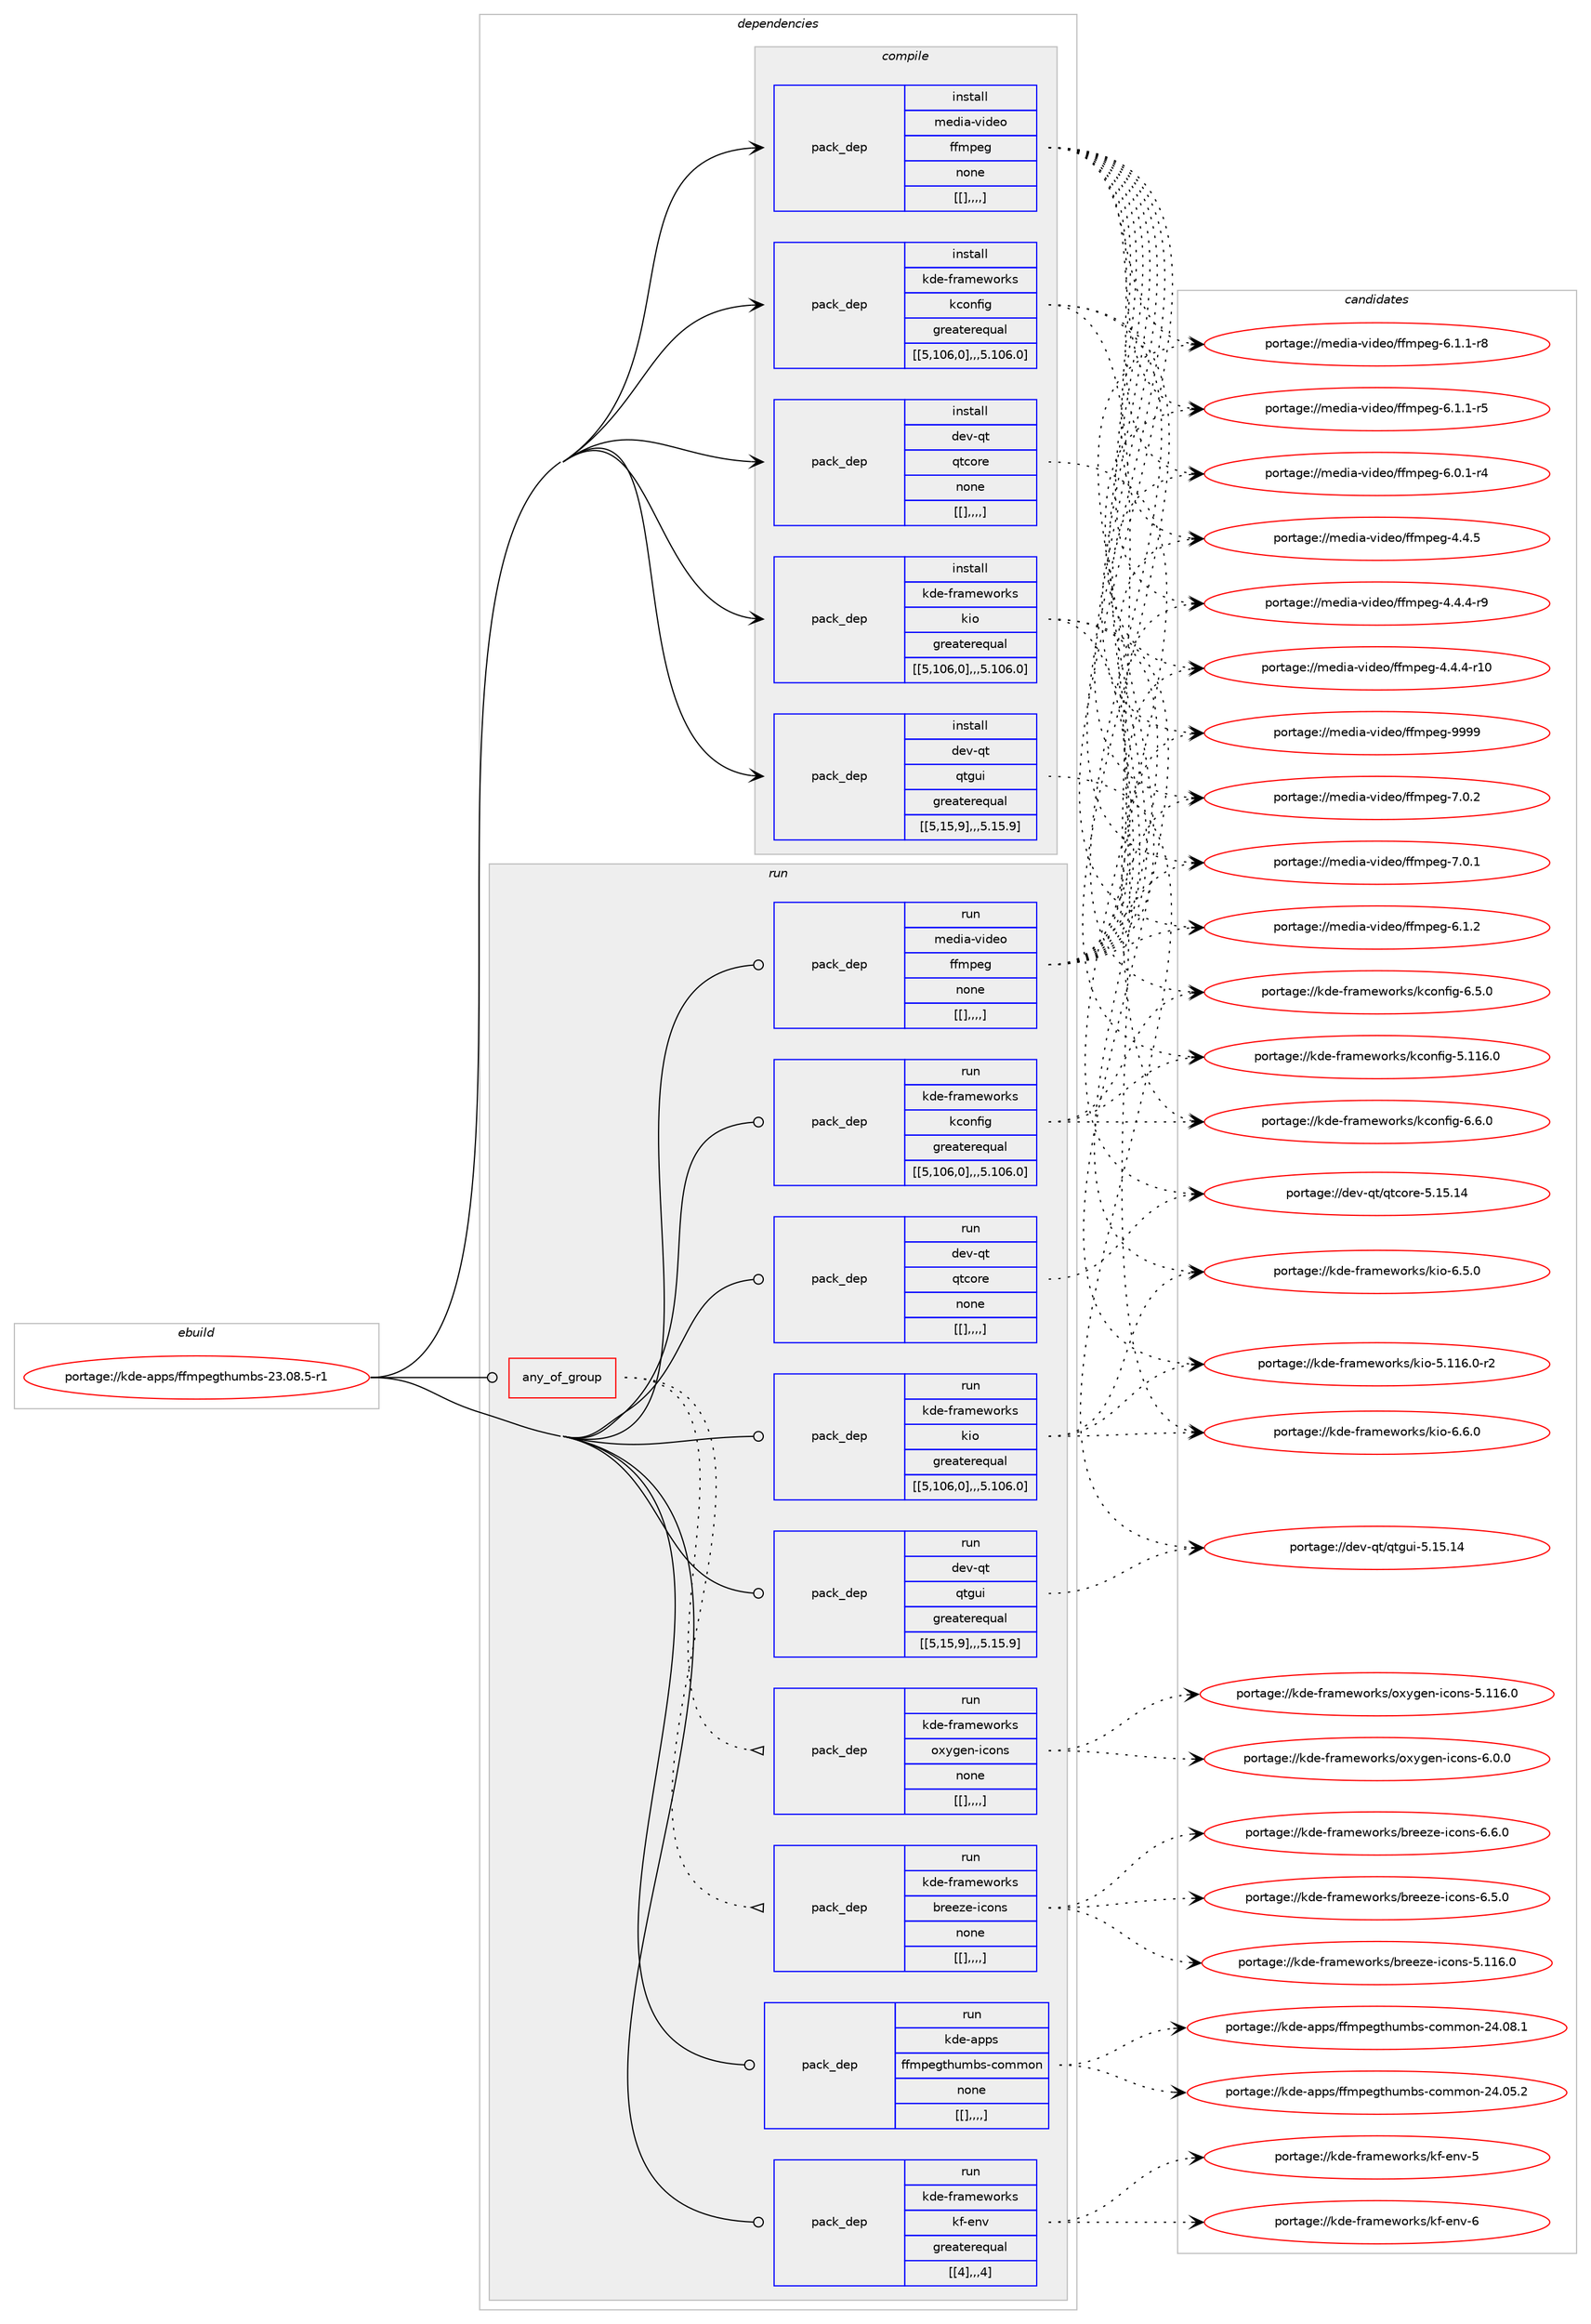 digraph prolog {

# *************
# Graph options
# *************

newrank=true;
concentrate=true;
compound=true;
graph [rankdir=LR,fontname=Helvetica,fontsize=10,ranksep=1.5];#, ranksep=2.5, nodesep=0.2];
edge  [arrowhead=vee];
node  [fontname=Helvetica,fontsize=10];

# **********
# The ebuild
# **********

subgraph cluster_leftcol {
color=gray;
label=<<i>ebuild</i>>;
id [label="portage://kde-apps/ffmpegthumbs-23.08.5-r1", color=red, width=4, href="../kde-apps/ffmpegthumbs-23.08.5-r1.svg"];
}

# ****************
# The dependencies
# ****************

subgraph cluster_midcol {
color=gray;
label=<<i>dependencies</i>>;
subgraph cluster_compile {
fillcolor="#eeeeee";
style=filled;
label=<<i>compile</i>>;
subgraph pack182329 {
dependency252701 [label=<<TABLE BORDER="0" CELLBORDER="1" CELLSPACING="0" CELLPADDING="4" WIDTH="220"><TR><TD ROWSPAN="6" CELLPADDING="30">pack_dep</TD></TR><TR><TD WIDTH="110">install</TD></TR><TR><TD>dev-qt</TD></TR><TR><TD>qtcore</TD></TR><TR><TD>none</TD></TR><TR><TD>[[],,,,]</TD></TR></TABLE>>, shape=none, color=blue];
}
id:e -> dependency252701:w [weight=20,style="solid",arrowhead="vee"];
subgraph pack182330 {
dependency252702 [label=<<TABLE BORDER="0" CELLBORDER="1" CELLSPACING="0" CELLPADDING="4" WIDTH="220"><TR><TD ROWSPAN="6" CELLPADDING="30">pack_dep</TD></TR><TR><TD WIDTH="110">install</TD></TR><TR><TD>dev-qt</TD></TR><TR><TD>qtgui</TD></TR><TR><TD>greaterequal</TD></TR><TR><TD>[[5,15,9],,,5.15.9]</TD></TR></TABLE>>, shape=none, color=blue];
}
id:e -> dependency252702:w [weight=20,style="solid",arrowhead="vee"];
subgraph pack182331 {
dependency252703 [label=<<TABLE BORDER="0" CELLBORDER="1" CELLSPACING="0" CELLPADDING="4" WIDTH="220"><TR><TD ROWSPAN="6" CELLPADDING="30">pack_dep</TD></TR><TR><TD WIDTH="110">install</TD></TR><TR><TD>kde-frameworks</TD></TR><TR><TD>kconfig</TD></TR><TR><TD>greaterequal</TD></TR><TR><TD>[[5,106,0],,,5.106.0]</TD></TR></TABLE>>, shape=none, color=blue];
}
id:e -> dependency252703:w [weight=20,style="solid",arrowhead="vee"];
subgraph pack182332 {
dependency252704 [label=<<TABLE BORDER="0" CELLBORDER="1" CELLSPACING="0" CELLPADDING="4" WIDTH="220"><TR><TD ROWSPAN="6" CELLPADDING="30">pack_dep</TD></TR><TR><TD WIDTH="110">install</TD></TR><TR><TD>kde-frameworks</TD></TR><TR><TD>kio</TD></TR><TR><TD>greaterequal</TD></TR><TR><TD>[[5,106,0],,,5.106.0]</TD></TR></TABLE>>, shape=none, color=blue];
}
id:e -> dependency252704:w [weight=20,style="solid",arrowhead="vee"];
subgraph pack182333 {
dependency252705 [label=<<TABLE BORDER="0" CELLBORDER="1" CELLSPACING="0" CELLPADDING="4" WIDTH="220"><TR><TD ROWSPAN="6" CELLPADDING="30">pack_dep</TD></TR><TR><TD WIDTH="110">install</TD></TR><TR><TD>media-video</TD></TR><TR><TD>ffmpeg</TD></TR><TR><TD>none</TD></TR><TR><TD>[[],,,,]</TD></TR></TABLE>>, shape=none, color=blue];
}
id:e -> dependency252705:w [weight=20,style="solid",arrowhead="vee"];
}
subgraph cluster_compileandrun {
fillcolor="#eeeeee";
style=filled;
label=<<i>compile and run</i>>;
}
subgraph cluster_run {
fillcolor="#eeeeee";
style=filled;
label=<<i>run</i>>;
subgraph any1495 {
dependency252706 [label=<<TABLE BORDER="0" CELLBORDER="1" CELLSPACING="0" CELLPADDING="4"><TR><TD CELLPADDING="10">any_of_group</TD></TR></TABLE>>, shape=none, color=red];subgraph pack182334 {
dependency252707 [label=<<TABLE BORDER="0" CELLBORDER="1" CELLSPACING="0" CELLPADDING="4" WIDTH="220"><TR><TD ROWSPAN="6" CELLPADDING="30">pack_dep</TD></TR><TR><TD WIDTH="110">run</TD></TR><TR><TD>kde-frameworks</TD></TR><TR><TD>breeze-icons</TD></TR><TR><TD>none</TD></TR><TR><TD>[[],,,,]</TD></TR></TABLE>>, shape=none, color=blue];
}
dependency252706:e -> dependency252707:w [weight=20,style="dotted",arrowhead="oinv"];
subgraph pack182335 {
dependency252708 [label=<<TABLE BORDER="0" CELLBORDER="1" CELLSPACING="0" CELLPADDING="4" WIDTH="220"><TR><TD ROWSPAN="6" CELLPADDING="30">pack_dep</TD></TR><TR><TD WIDTH="110">run</TD></TR><TR><TD>kde-frameworks</TD></TR><TR><TD>oxygen-icons</TD></TR><TR><TD>none</TD></TR><TR><TD>[[],,,,]</TD></TR></TABLE>>, shape=none, color=blue];
}
dependency252706:e -> dependency252708:w [weight=20,style="dotted",arrowhead="oinv"];
}
id:e -> dependency252706:w [weight=20,style="solid",arrowhead="odot"];
subgraph pack182336 {
dependency252709 [label=<<TABLE BORDER="0" CELLBORDER="1" CELLSPACING="0" CELLPADDING="4" WIDTH="220"><TR><TD ROWSPAN="6" CELLPADDING="30">pack_dep</TD></TR><TR><TD WIDTH="110">run</TD></TR><TR><TD>dev-qt</TD></TR><TR><TD>qtcore</TD></TR><TR><TD>none</TD></TR><TR><TD>[[],,,,]</TD></TR></TABLE>>, shape=none, color=blue];
}
id:e -> dependency252709:w [weight=20,style="solid",arrowhead="odot"];
subgraph pack182337 {
dependency252710 [label=<<TABLE BORDER="0" CELLBORDER="1" CELLSPACING="0" CELLPADDING="4" WIDTH="220"><TR><TD ROWSPAN="6" CELLPADDING="30">pack_dep</TD></TR><TR><TD WIDTH="110">run</TD></TR><TR><TD>dev-qt</TD></TR><TR><TD>qtgui</TD></TR><TR><TD>greaterequal</TD></TR><TR><TD>[[5,15,9],,,5.15.9]</TD></TR></TABLE>>, shape=none, color=blue];
}
id:e -> dependency252710:w [weight=20,style="solid",arrowhead="odot"];
subgraph pack182338 {
dependency252711 [label=<<TABLE BORDER="0" CELLBORDER="1" CELLSPACING="0" CELLPADDING="4" WIDTH="220"><TR><TD ROWSPAN="6" CELLPADDING="30">pack_dep</TD></TR><TR><TD WIDTH="110">run</TD></TR><TR><TD>kde-apps</TD></TR><TR><TD>ffmpegthumbs-common</TD></TR><TR><TD>none</TD></TR><TR><TD>[[],,,,]</TD></TR></TABLE>>, shape=none, color=blue];
}
id:e -> dependency252711:w [weight=20,style="solid",arrowhead="odot"];
subgraph pack182339 {
dependency252712 [label=<<TABLE BORDER="0" CELLBORDER="1" CELLSPACING="0" CELLPADDING="4" WIDTH="220"><TR><TD ROWSPAN="6" CELLPADDING="30">pack_dep</TD></TR><TR><TD WIDTH="110">run</TD></TR><TR><TD>kde-frameworks</TD></TR><TR><TD>kconfig</TD></TR><TR><TD>greaterequal</TD></TR><TR><TD>[[5,106,0],,,5.106.0]</TD></TR></TABLE>>, shape=none, color=blue];
}
id:e -> dependency252712:w [weight=20,style="solid",arrowhead="odot"];
subgraph pack182340 {
dependency252713 [label=<<TABLE BORDER="0" CELLBORDER="1" CELLSPACING="0" CELLPADDING="4" WIDTH="220"><TR><TD ROWSPAN="6" CELLPADDING="30">pack_dep</TD></TR><TR><TD WIDTH="110">run</TD></TR><TR><TD>kde-frameworks</TD></TR><TR><TD>kf-env</TD></TR><TR><TD>greaterequal</TD></TR><TR><TD>[[4],,,4]</TD></TR></TABLE>>, shape=none, color=blue];
}
id:e -> dependency252713:w [weight=20,style="solid",arrowhead="odot"];
subgraph pack182341 {
dependency252714 [label=<<TABLE BORDER="0" CELLBORDER="1" CELLSPACING="0" CELLPADDING="4" WIDTH="220"><TR><TD ROWSPAN="6" CELLPADDING="30">pack_dep</TD></TR><TR><TD WIDTH="110">run</TD></TR><TR><TD>kde-frameworks</TD></TR><TR><TD>kio</TD></TR><TR><TD>greaterequal</TD></TR><TR><TD>[[5,106,0],,,5.106.0]</TD></TR></TABLE>>, shape=none, color=blue];
}
id:e -> dependency252714:w [weight=20,style="solid",arrowhead="odot"];
subgraph pack182342 {
dependency252715 [label=<<TABLE BORDER="0" CELLBORDER="1" CELLSPACING="0" CELLPADDING="4" WIDTH="220"><TR><TD ROWSPAN="6" CELLPADDING="30">pack_dep</TD></TR><TR><TD WIDTH="110">run</TD></TR><TR><TD>media-video</TD></TR><TR><TD>ffmpeg</TD></TR><TR><TD>none</TD></TR><TR><TD>[[],,,,]</TD></TR></TABLE>>, shape=none, color=blue];
}
id:e -> dependency252715:w [weight=20,style="solid",arrowhead="odot"];
}
}

# **************
# The candidates
# **************

subgraph cluster_choices {
rank=same;
color=gray;
label=<<i>candidates</i>>;

subgraph choice182329 {
color=black;
nodesep=1;
choice1001011184511311647113116991111141014553464953464952 [label="portage://dev-qt/qtcore-5.15.14", color=red, width=4,href="../dev-qt/qtcore-5.15.14.svg"];
dependency252701:e -> choice1001011184511311647113116991111141014553464953464952:w [style=dotted,weight="100"];
}
subgraph choice182330 {
color=black;
nodesep=1;
choice10010111845113116471131161031171054553464953464952 [label="portage://dev-qt/qtgui-5.15.14", color=red, width=4,href="../dev-qt/qtgui-5.15.14.svg"];
dependency252702:e -> choice10010111845113116471131161031171054553464953464952:w [style=dotted,weight="100"];
}
subgraph choice182331 {
color=black;
nodesep=1;
choice10710010145102114971091011191111141071154710799111110102105103455446544648 [label="portage://kde-frameworks/kconfig-6.6.0", color=red, width=4,href="../kde-frameworks/kconfig-6.6.0.svg"];
choice10710010145102114971091011191111141071154710799111110102105103455446534648 [label="portage://kde-frameworks/kconfig-6.5.0", color=red, width=4,href="../kde-frameworks/kconfig-6.5.0.svg"];
choice107100101451021149710910111911111410711547107991111101021051034553464949544648 [label="portage://kde-frameworks/kconfig-5.116.0", color=red, width=4,href="../kde-frameworks/kconfig-5.116.0.svg"];
dependency252703:e -> choice10710010145102114971091011191111141071154710799111110102105103455446544648:w [style=dotted,weight="100"];
dependency252703:e -> choice10710010145102114971091011191111141071154710799111110102105103455446534648:w [style=dotted,weight="100"];
dependency252703:e -> choice107100101451021149710910111911111410711547107991111101021051034553464949544648:w [style=dotted,weight="100"];
}
subgraph choice182332 {
color=black;
nodesep=1;
choice107100101451021149710910111911111410711547107105111455446544648 [label="portage://kde-frameworks/kio-6.6.0", color=red, width=4,href="../kde-frameworks/kio-6.6.0.svg"];
choice107100101451021149710910111911111410711547107105111455446534648 [label="portage://kde-frameworks/kio-6.5.0", color=red, width=4,href="../kde-frameworks/kio-6.5.0.svg"];
choice10710010145102114971091011191111141071154710710511145534649495446484511450 [label="portage://kde-frameworks/kio-5.116.0-r2", color=red, width=4,href="../kde-frameworks/kio-5.116.0-r2.svg"];
dependency252704:e -> choice107100101451021149710910111911111410711547107105111455446544648:w [style=dotted,weight="100"];
dependency252704:e -> choice107100101451021149710910111911111410711547107105111455446534648:w [style=dotted,weight="100"];
dependency252704:e -> choice10710010145102114971091011191111141071154710710511145534649495446484511450:w [style=dotted,weight="100"];
}
subgraph choice182333 {
color=black;
nodesep=1;
choice1091011001059745118105100101111471021021091121011034557575757 [label="portage://media-video/ffmpeg-9999", color=red, width=4,href="../media-video/ffmpeg-9999.svg"];
choice109101100105974511810510010111147102102109112101103455546484650 [label="portage://media-video/ffmpeg-7.0.2", color=red, width=4,href="../media-video/ffmpeg-7.0.2.svg"];
choice109101100105974511810510010111147102102109112101103455546484649 [label="portage://media-video/ffmpeg-7.0.1", color=red, width=4,href="../media-video/ffmpeg-7.0.1.svg"];
choice109101100105974511810510010111147102102109112101103455446494650 [label="portage://media-video/ffmpeg-6.1.2", color=red, width=4,href="../media-video/ffmpeg-6.1.2.svg"];
choice1091011001059745118105100101111471021021091121011034554464946494511456 [label="portage://media-video/ffmpeg-6.1.1-r8", color=red, width=4,href="../media-video/ffmpeg-6.1.1-r8.svg"];
choice1091011001059745118105100101111471021021091121011034554464946494511453 [label="portage://media-video/ffmpeg-6.1.1-r5", color=red, width=4,href="../media-video/ffmpeg-6.1.1-r5.svg"];
choice1091011001059745118105100101111471021021091121011034554464846494511452 [label="portage://media-video/ffmpeg-6.0.1-r4", color=red, width=4,href="../media-video/ffmpeg-6.0.1-r4.svg"];
choice109101100105974511810510010111147102102109112101103455246524653 [label="portage://media-video/ffmpeg-4.4.5", color=red, width=4,href="../media-video/ffmpeg-4.4.5.svg"];
choice1091011001059745118105100101111471021021091121011034552465246524511457 [label="portage://media-video/ffmpeg-4.4.4-r9", color=red, width=4,href="../media-video/ffmpeg-4.4.4-r9.svg"];
choice109101100105974511810510010111147102102109112101103455246524652451144948 [label="portage://media-video/ffmpeg-4.4.4-r10", color=red, width=4,href="../media-video/ffmpeg-4.4.4-r10.svg"];
dependency252705:e -> choice1091011001059745118105100101111471021021091121011034557575757:w [style=dotted,weight="100"];
dependency252705:e -> choice109101100105974511810510010111147102102109112101103455546484650:w [style=dotted,weight="100"];
dependency252705:e -> choice109101100105974511810510010111147102102109112101103455546484649:w [style=dotted,weight="100"];
dependency252705:e -> choice109101100105974511810510010111147102102109112101103455446494650:w [style=dotted,weight="100"];
dependency252705:e -> choice1091011001059745118105100101111471021021091121011034554464946494511456:w [style=dotted,weight="100"];
dependency252705:e -> choice1091011001059745118105100101111471021021091121011034554464946494511453:w [style=dotted,weight="100"];
dependency252705:e -> choice1091011001059745118105100101111471021021091121011034554464846494511452:w [style=dotted,weight="100"];
dependency252705:e -> choice109101100105974511810510010111147102102109112101103455246524653:w [style=dotted,weight="100"];
dependency252705:e -> choice1091011001059745118105100101111471021021091121011034552465246524511457:w [style=dotted,weight="100"];
dependency252705:e -> choice109101100105974511810510010111147102102109112101103455246524652451144948:w [style=dotted,weight="100"];
}
subgraph choice182334 {
color=black;
nodesep=1;
choice107100101451021149710910111911111410711547981141011011221014510599111110115455446544648 [label="portage://kde-frameworks/breeze-icons-6.6.0", color=red, width=4,href="../kde-frameworks/breeze-icons-6.6.0.svg"];
choice107100101451021149710910111911111410711547981141011011221014510599111110115455446534648 [label="portage://kde-frameworks/breeze-icons-6.5.0", color=red, width=4,href="../kde-frameworks/breeze-icons-6.5.0.svg"];
choice1071001014510211497109101119111114107115479811410110112210145105991111101154553464949544648 [label="portage://kde-frameworks/breeze-icons-5.116.0", color=red, width=4,href="../kde-frameworks/breeze-icons-5.116.0.svg"];
dependency252707:e -> choice107100101451021149710910111911111410711547981141011011221014510599111110115455446544648:w [style=dotted,weight="100"];
dependency252707:e -> choice107100101451021149710910111911111410711547981141011011221014510599111110115455446534648:w [style=dotted,weight="100"];
dependency252707:e -> choice1071001014510211497109101119111114107115479811410110112210145105991111101154553464949544648:w [style=dotted,weight="100"];
}
subgraph choice182335 {
color=black;
nodesep=1;
choice1071001014510211497109101119111114107115471111201211031011104510599111110115455446484648 [label="portage://kde-frameworks/oxygen-icons-6.0.0", color=red, width=4,href="../kde-frameworks/oxygen-icons-6.0.0.svg"];
choice10710010145102114971091011191111141071154711112012110310111045105991111101154553464949544648 [label="portage://kde-frameworks/oxygen-icons-5.116.0", color=red, width=4,href="../kde-frameworks/oxygen-icons-5.116.0.svg"];
dependency252708:e -> choice1071001014510211497109101119111114107115471111201211031011104510599111110115455446484648:w [style=dotted,weight="100"];
dependency252708:e -> choice10710010145102114971091011191111141071154711112012110310111045105991111101154553464949544648:w [style=dotted,weight="100"];
}
subgraph choice182336 {
color=black;
nodesep=1;
choice1001011184511311647113116991111141014553464953464952 [label="portage://dev-qt/qtcore-5.15.14", color=red, width=4,href="../dev-qt/qtcore-5.15.14.svg"];
dependency252709:e -> choice1001011184511311647113116991111141014553464953464952:w [style=dotted,weight="100"];
}
subgraph choice182337 {
color=black;
nodesep=1;
choice10010111845113116471131161031171054553464953464952 [label="portage://dev-qt/qtgui-5.15.14", color=red, width=4,href="../dev-qt/qtgui-5.15.14.svg"];
dependency252710:e -> choice10010111845113116471131161031171054553464953464952:w [style=dotted,weight="100"];
}
subgraph choice182338 {
color=black;
nodesep=1;
choice1071001014597112112115471021021091121011031161041171099811545991111091091111104550524648564649 [label="portage://kde-apps/ffmpegthumbs-common-24.08.1", color=red, width=4,href="../kde-apps/ffmpegthumbs-common-24.08.1.svg"];
choice1071001014597112112115471021021091121011031161041171099811545991111091091111104550524648534650 [label="portage://kde-apps/ffmpegthumbs-common-24.05.2", color=red, width=4,href="../kde-apps/ffmpegthumbs-common-24.05.2.svg"];
dependency252711:e -> choice1071001014597112112115471021021091121011031161041171099811545991111091091111104550524648564649:w [style=dotted,weight="100"];
dependency252711:e -> choice1071001014597112112115471021021091121011031161041171099811545991111091091111104550524648534650:w [style=dotted,weight="100"];
}
subgraph choice182339 {
color=black;
nodesep=1;
choice10710010145102114971091011191111141071154710799111110102105103455446544648 [label="portage://kde-frameworks/kconfig-6.6.0", color=red, width=4,href="../kde-frameworks/kconfig-6.6.0.svg"];
choice10710010145102114971091011191111141071154710799111110102105103455446534648 [label="portage://kde-frameworks/kconfig-6.5.0", color=red, width=4,href="../kde-frameworks/kconfig-6.5.0.svg"];
choice107100101451021149710910111911111410711547107991111101021051034553464949544648 [label="portage://kde-frameworks/kconfig-5.116.0", color=red, width=4,href="../kde-frameworks/kconfig-5.116.0.svg"];
dependency252712:e -> choice10710010145102114971091011191111141071154710799111110102105103455446544648:w [style=dotted,weight="100"];
dependency252712:e -> choice10710010145102114971091011191111141071154710799111110102105103455446534648:w [style=dotted,weight="100"];
dependency252712:e -> choice107100101451021149710910111911111410711547107991111101021051034553464949544648:w [style=dotted,weight="100"];
}
subgraph choice182340 {
color=black;
nodesep=1;
choice107100101451021149710910111911111410711547107102451011101184554 [label="portage://kde-frameworks/kf-env-6", color=red, width=4,href="../kde-frameworks/kf-env-6.svg"];
choice107100101451021149710910111911111410711547107102451011101184553 [label="portage://kde-frameworks/kf-env-5", color=red, width=4,href="../kde-frameworks/kf-env-5.svg"];
dependency252713:e -> choice107100101451021149710910111911111410711547107102451011101184554:w [style=dotted,weight="100"];
dependency252713:e -> choice107100101451021149710910111911111410711547107102451011101184553:w [style=dotted,weight="100"];
}
subgraph choice182341 {
color=black;
nodesep=1;
choice107100101451021149710910111911111410711547107105111455446544648 [label="portage://kde-frameworks/kio-6.6.0", color=red, width=4,href="../kde-frameworks/kio-6.6.0.svg"];
choice107100101451021149710910111911111410711547107105111455446534648 [label="portage://kde-frameworks/kio-6.5.0", color=red, width=4,href="../kde-frameworks/kio-6.5.0.svg"];
choice10710010145102114971091011191111141071154710710511145534649495446484511450 [label="portage://kde-frameworks/kio-5.116.0-r2", color=red, width=4,href="../kde-frameworks/kio-5.116.0-r2.svg"];
dependency252714:e -> choice107100101451021149710910111911111410711547107105111455446544648:w [style=dotted,weight="100"];
dependency252714:e -> choice107100101451021149710910111911111410711547107105111455446534648:w [style=dotted,weight="100"];
dependency252714:e -> choice10710010145102114971091011191111141071154710710511145534649495446484511450:w [style=dotted,weight="100"];
}
subgraph choice182342 {
color=black;
nodesep=1;
choice1091011001059745118105100101111471021021091121011034557575757 [label="portage://media-video/ffmpeg-9999", color=red, width=4,href="../media-video/ffmpeg-9999.svg"];
choice109101100105974511810510010111147102102109112101103455546484650 [label="portage://media-video/ffmpeg-7.0.2", color=red, width=4,href="../media-video/ffmpeg-7.0.2.svg"];
choice109101100105974511810510010111147102102109112101103455546484649 [label="portage://media-video/ffmpeg-7.0.1", color=red, width=4,href="../media-video/ffmpeg-7.0.1.svg"];
choice109101100105974511810510010111147102102109112101103455446494650 [label="portage://media-video/ffmpeg-6.1.2", color=red, width=4,href="../media-video/ffmpeg-6.1.2.svg"];
choice1091011001059745118105100101111471021021091121011034554464946494511456 [label="portage://media-video/ffmpeg-6.1.1-r8", color=red, width=4,href="../media-video/ffmpeg-6.1.1-r8.svg"];
choice1091011001059745118105100101111471021021091121011034554464946494511453 [label="portage://media-video/ffmpeg-6.1.1-r5", color=red, width=4,href="../media-video/ffmpeg-6.1.1-r5.svg"];
choice1091011001059745118105100101111471021021091121011034554464846494511452 [label="portage://media-video/ffmpeg-6.0.1-r4", color=red, width=4,href="../media-video/ffmpeg-6.0.1-r4.svg"];
choice109101100105974511810510010111147102102109112101103455246524653 [label="portage://media-video/ffmpeg-4.4.5", color=red, width=4,href="../media-video/ffmpeg-4.4.5.svg"];
choice1091011001059745118105100101111471021021091121011034552465246524511457 [label="portage://media-video/ffmpeg-4.4.4-r9", color=red, width=4,href="../media-video/ffmpeg-4.4.4-r9.svg"];
choice109101100105974511810510010111147102102109112101103455246524652451144948 [label="portage://media-video/ffmpeg-4.4.4-r10", color=red, width=4,href="../media-video/ffmpeg-4.4.4-r10.svg"];
dependency252715:e -> choice1091011001059745118105100101111471021021091121011034557575757:w [style=dotted,weight="100"];
dependency252715:e -> choice109101100105974511810510010111147102102109112101103455546484650:w [style=dotted,weight="100"];
dependency252715:e -> choice109101100105974511810510010111147102102109112101103455546484649:w [style=dotted,weight="100"];
dependency252715:e -> choice109101100105974511810510010111147102102109112101103455446494650:w [style=dotted,weight="100"];
dependency252715:e -> choice1091011001059745118105100101111471021021091121011034554464946494511456:w [style=dotted,weight="100"];
dependency252715:e -> choice1091011001059745118105100101111471021021091121011034554464946494511453:w [style=dotted,weight="100"];
dependency252715:e -> choice1091011001059745118105100101111471021021091121011034554464846494511452:w [style=dotted,weight="100"];
dependency252715:e -> choice109101100105974511810510010111147102102109112101103455246524653:w [style=dotted,weight="100"];
dependency252715:e -> choice1091011001059745118105100101111471021021091121011034552465246524511457:w [style=dotted,weight="100"];
dependency252715:e -> choice109101100105974511810510010111147102102109112101103455246524652451144948:w [style=dotted,weight="100"];
}
}

}
